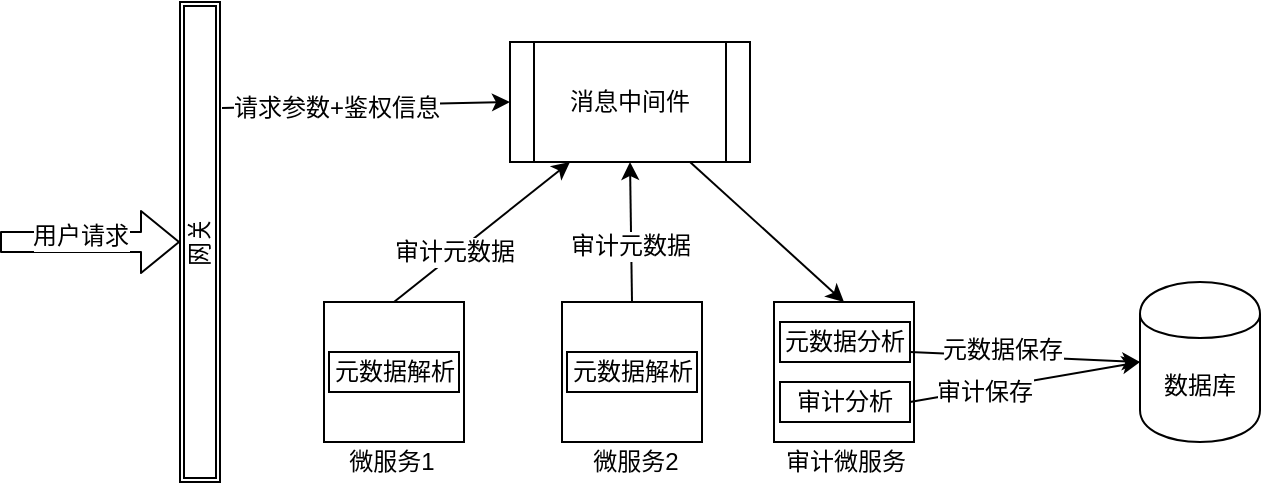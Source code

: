<mxfile version="12.7.8" type="github"><diagram id="bLomSfySGI7IxMVMNkgH" name="第 1 页"><mxGraphModel dx="1422" dy="762" grid="1" gridSize="10" guides="1" tooltips="1" connect="1" arrows="1" fold="1" page="1" pageScale="1" pageWidth="827" pageHeight="1169" math="0" shadow="0"><root><mxCell id="0"/><mxCell id="1" parent="0"/><mxCell id="evO3WIx6-7Xq1HVfTs9f-2" value="数据库" style="shape=cylinder;whiteSpace=wrap;html=1;boundedLbl=1;backgroundOutline=1;" vertex="1" parent="1"><mxGeometry x="640" y="310" width="60" height="80" as="geometry"/></mxCell><mxCell id="evO3WIx6-7Xq1HVfTs9f-3" value="网关" style="shape=ext;double=1;rounded=0;whiteSpace=wrap;html=1;rotation=-90;" vertex="1" parent="1"><mxGeometry x="50" y="280" width="240" height="20" as="geometry"/></mxCell><mxCell id="evO3WIx6-7Xq1HVfTs9f-4" value="" style="shape=flexArrow;endArrow=classic;html=1;entryX=0.5;entryY=0;entryDx=0;entryDy=0;" edge="1" parent="1" target="evO3WIx6-7Xq1HVfTs9f-3"><mxGeometry width="50" height="50" relative="1" as="geometry"><mxPoint x="70" y="290" as="sourcePoint"/><mxPoint x="140" y="230" as="targetPoint"/></mxGeometry></mxCell><mxCell id="evO3WIx6-7Xq1HVfTs9f-5" value="用户请求" style="text;html=1;align=center;verticalAlign=middle;resizable=0;points=[];labelBackgroundColor=#ffffff;" vertex="1" connectable="0" parent="evO3WIx6-7Xq1HVfTs9f-4"><mxGeometry x="-0.455" y="2" relative="1" as="geometry"><mxPoint x="15" y="-1" as="offset"/></mxGeometry></mxCell><mxCell id="evO3WIx6-7Xq1HVfTs9f-6" value="消息中间件" style="shape=process;whiteSpace=wrap;html=1;backgroundOutline=1;" vertex="1" parent="1"><mxGeometry x="325" y="190" width="120" height="60" as="geometry"/></mxCell><mxCell id="evO3WIx6-7Xq1HVfTs9f-7" value="" style="endArrow=classic;html=1;entryX=0;entryY=0.5;entryDx=0;entryDy=0;exitX=0.779;exitY=1.05;exitDx=0;exitDy=0;exitPerimeter=0;" edge="1" parent="1" source="evO3WIx6-7Xq1HVfTs9f-3" target="evO3WIx6-7Xq1HVfTs9f-6"><mxGeometry width="50" height="50" relative="1" as="geometry"><mxPoint x="190" y="250" as="sourcePoint"/><mxPoint x="290" y="210" as="targetPoint"/></mxGeometry></mxCell><mxCell id="evO3WIx6-7Xq1HVfTs9f-8" value="请求参数+鉴权信息" style="text;html=1;align=center;verticalAlign=middle;resizable=0;points=[];labelBackgroundColor=#ffffff;" vertex="1" connectable="0" parent="evO3WIx6-7Xq1HVfTs9f-7"><mxGeometry x="-0.215" y="-1" relative="1" as="geometry"><mxPoint as="offset"/></mxGeometry></mxCell><mxCell id="evO3WIx6-7Xq1HVfTs9f-10" value="" style="whiteSpace=wrap;html=1;aspect=fixed;" vertex="1" parent="1"><mxGeometry x="232" y="320" width="70" height="70" as="geometry"/></mxCell><mxCell id="evO3WIx6-7Xq1HVfTs9f-11" value="" style="endArrow=classic;html=1;entryX=0.25;entryY=1;entryDx=0;entryDy=0;exitX=0.5;exitY=0;exitDx=0;exitDy=0;" edge="1" parent="1" source="evO3WIx6-7Xq1HVfTs9f-10" target="evO3WIx6-7Xq1HVfTs9f-6"><mxGeometry width="50" height="50" relative="1" as="geometry"><mxPoint x="240" y="330" as="sourcePoint"/><mxPoint x="290" y="280" as="targetPoint"/></mxGeometry></mxCell><mxCell id="evO3WIx6-7Xq1HVfTs9f-16" value="审计元数据" style="text;html=1;align=center;verticalAlign=middle;resizable=0;points=[];labelBackgroundColor=#ffffff;" vertex="1" connectable="0" parent="evO3WIx6-7Xq1HVfTs9f-11"><mxGeometry x="-0.304" y="1" relative="1" as="geometry"><mxPoint as="offset"/></mxGeometry></mxCell><mxCell id="evO3WIx6-7Xq1HVfTs9f-12" value="" style="whiteSpace=wrap;html=1;aspect=fixed;" vertex="1" parent="1"><mxGeometry x="351" y="320" width="70" height="70" as="geometry"/></mxCell><mxCell id="evO3WIx6-7Xq1HVfTs9f-15" value="" style="endArrow=classic;html=1;exitX=0.5;exitY=0;exitDx=0;exitDy=0;entryX=0.5;entryY=1;entryDx=0;entryDy=0;" edge="1" parent="1" source="evO3WIx6-7Xq1HVfTs9f-12" target="evO3WIx6-7Xq1HVfTs9f-6"><mxGeometry width="50" height="50" relative="1" as="geometry"><mxPoint x="330" y="320" as="sourcePoint"/><mxPoint x="340" y="180" as="targetPoint"/></mxGeometry></mxCell><mxCell id="evO3WIx6-7Xq1HVfTs9f-18" value="审计元数据" style="text;html=1;align=center;verticalAlign=middle;resizable=0;points=[];labelBackgroundColor=#ffffff;" vertex="1" connectable="0" parent="evO3WIx6-7Xq1HVfTs9f-15"><mxGeometry x="-0.187" y="1" relative="1" as="geometry"><mxPoint as="offset"/></mxGeometry></mxCell><mxCell id="evO3WIx6-7Xq1HVfTs9f-20" value="微服务1" style="text;html=1;strokeColor=none;fillColor=none;align=center;verticalAlign=middle;whiteSpace=wrap;rounded=0;" vertex="1" parent="1"><mxGeometry x="242" y="390" width="48" height="20" as="geometry"/></mxCell><mxCell id="evO3WIx6-7Xq1HVfTs9f-21" value="微服务2" style="text;html=1;strokeColor=none;fillColor=none;align=center;verticalAlign=middle;whiteSpace=wrap;rounded=0;" vertex="1" parent="1"><mxGeometry x="363" y="390" width="50" height="20" as="geometry"/></mxCell><mxCell id="evO3WIx6-7Xq1HVfTs9f-23" value="" style="whiteSpace=wrap;html=1;aspect=fixed;" vertex="1" parent="1"><mxGeometry x="457" y="320" width="70" height="70" as="geometry"/></mxCell><mxCell id="evO3WIx6-7Xq1HVfTs9f-24" value="" style="endArrow=classic;html=1;entryX=0.5;entryY=0;entryDx=0;entryDy=0;exitX=0.75;exitY=1;exitDx=0;exitDy=0;" edge="1" parent="1" source="evO3WIx6-7Xq1HVfTs9f-6" target="evO3WIx6-7Xq1HVfTs9f-23"><mxGeometry width="50" height="50" relative="1" as="geometry"><mxPoint x="380" y="260" as="sourcePoint"/><mxPoint x="430" y="210" as="targetPoint"/></mxGeometry></mxCell><mxCell id="evO3WIx6-7Xq1HVfTs9f-27" value="审计微服务" style="text;html=1;strokeColor=none;fillColor=none;align=center;verticalAlign=middle;whiteSpace=wrap;rounded=0;" vertex="1" parent="1"><mxGeometry x="458" y="390" width="70" height="20" as="geometry"/></mxCell><mxCell id="evO3WIx6-7Xq1HVfTs9f-29" value="元数据分析" style="rounded=0;whiteSpace=wrap;html=1;" vertex="1" parent="1"><mxGeometry x="460" y="330" width="65" height="20" as="geometry"/></mxCell><mxCell id="evO3WIx6-7Xq1HVfTs9f-30" value="审计分析" style="rounded=0;whiteSpace=wrap;html=1;" vertex="1" parent="1"><mxGeometry x="460" y="360" width="65" height="20" as="geometry"/></mxCell><mxCell id="evO3WIx6-7Xq1HVfTs9f-31" value="" style="endArrow=classic;html=1;entryX=0;entryY=0.5;entryDx=0;entryDy=0;exitX=1;exitY=0.75;exitDx=0;exitDy=0;" edge="1" parent="1" source="evO3WIx6-7Xq1HVfTs9f-29" target="evO3WIx6-7Xq1HVfTs9f-2"><mxGeometry width="50" height="50" relative="1" as="geometry"><mxPoint x="380" y="510" as="sourcePoint"/><mxPoint x="430" y="460" as="targetPoint"/></mxGeometry></mxCell><mxCell id="evO3WIx6-7Xq1HVfTs9f-32" value="元数据保存" style="text;html=1;align=center;verticalAlign=middle;resizable=0;points=[];labelBackgroundColor=#ffffff;" vertex="1" connectable="0" parent="evO3WIx6-7Xq1HVfTs9f-31"><mxGeometry x="-0.201" y="3" relative="1" as="geometry"><mxPoint as="offset"/></mxGeometry></mxCell><mxCell id="evO3WIx6-7Xq1HVfTs9f-35" value="" style="endArrow=classic;html=1;entryX=0;entryY=0.5;entryDx=0;entryDy=0;exitX=1;exitY=0.5;exitDx=0;exitDy=0;" edge="1" parent="1" source="evO3WIx6-7Xq1HVfTs9f-30" target="evO3WIx6-7Xq1HVfTs9f-2"><mxGeometry width="50" height="50" relative="1" as="geometry"><mxPoint x="390" y="320" as="sourcePoint"/><mxPoint x="440" y="270" as="targetPoint"/></mxGeometry></mxCell><mxCell id="evO3WIx6-7Xq1HVfTs9f-37" value="审计保存" style="text;html=1;align=center;verticalAlign=middle;resizable=0;points=[];labelBackgroundColor=#ffffff;" vertex="1" connectable="0" parent="evO3WIx6-7Xq1HVfTs9f-35"><mxGeometry x="-0.362" y="-1" relative="1" as="geometry"><mxPoint as="offset"/></mxGeometry></mxCell><mxCell id="evO3WIx6-7Xq1HVfTs9f-38" value="元数据解析" style="rounded=0;whiteSpace=wrap;html=1;" vertex="1" parent="1"><mxGeometry x="234.5" y="345" width="65" height="20" as="geometry"/></mxCell><mxCell id="evO3WIx6-7Xq1HVfTs9f-39" value="元数据解析" style="rounded=0;whiteSpace=wrap;html=1;" vertex="1" parent="1"><mxGeometry x="353.5" y="345" width="65" height="20" as="geometry"/></mxCell></root></mxGraphModel></diagram></mxfile>